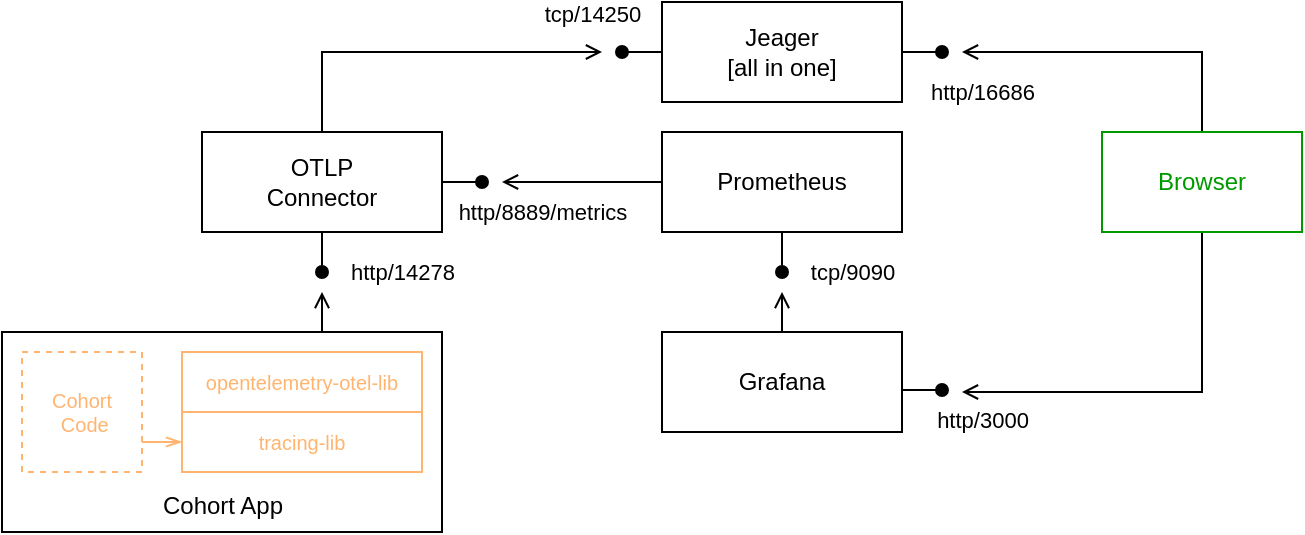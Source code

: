 <mxfile version="21.2.8" type="device">
  <diagram name="Page-1" id="8BRE97Pdl4S-WNrW0B_V">
    <mxGraphModel dx="771" dy="610" grid="1" gridSize="10" guides="1" tooltips="1" connect="1" arrows="1" fold="1" page="1" pageScale="1" pageWidth="827" pageHeight="1169" math="0" shadow="0">
      <root>
        <mxCell id="0" />
        <mxCell id="1" parent="0" />
        <mxCell id="tlz2HqcchwPi3UyJGBOk-4" style="edgeStyle=orthogonalEdgeStyle;rounded=0;orthogonalLoop=1;jettySize=auto;html=1;exitX=1;exitY=0.5;exitDx=0;exitDy=0;endArrow=oval;endFill=1;" edge="1" parent="1">
          <mxGeometry relative="1" as="geometry">
            <mxPoint x="630" y="479" as="targetPoint" />
            <mxPoint x="610" y="479" as="sourcePoint" />
          </mxGeometry>
        </mxCell>
        <mxCell id="tlz2HqcchwPi3UyJGBOk-5" value="http/3000" style="edgeLabel;html=1;align=center;verticalAlign=middle;resizable=0;points=[];" vertex="1" connectable="0" parent="tlz2HqcchwPi3UyJGBOk-4">
          <mxGeometry x="1" y="1" relative="1" as="geometry">
            <mxPoint x="20" y="16" as="offset" />
          </mxGeometry>
        </mxCell>
        <mxCell id="tlz2HqcchwPi3UyJGBOk-12" style="edgeStyle=orthogonalEdgeStyle;rounded=0;orthogonalLoop=1;jettySize=auto;html=1;exitX=0.5;exitY=0;exitDx=0;exitDy=0;endArrow=open;endFill=0;" edge="1" parent="1" source="tlz2HqcchwPi3UyJGBOk-2">
          <mxGeometry relative="1" as="geometry">
            <mxPoint x="550" y="430" as="targetPoint" />
          </mxGeometry>
        </mxCell>
        <mxCell id="tlz2HqcchwPi3UyJGBOk-2" value="Grafana" style="rounded=0;whiteSpace=wrap;html=1;" vertex="1" parent="1">
          <mxGeometry x="490" y="450" width="120" height="50" as="geometry" />
        </mxCell>
        <mxCell id="tlz2HqcchwPi3UyJGBOk-9" style="edgeStyle=orthogonalEdgeStyle;rounded=0;orthogonalLoop=1;jettySize=auto;html=1;exitX=0.5;exitY=1;exitDx=0;exitDy=0;endArrow=oval;endFill=1;" edge="1" parent="1" source="tlz2HqcchwPi3UyJGBOk-11">
          <mxGeometry relative="1" as="geometry">
            <mxPoint x="550" y="420" as="targetPoint" />
          </mxGeometry>
        </mxCell>
        <mxCell id="tlz2HqcchwPi3UyJGBOk-10" value="tcp/9090" style="edgeLabel;html=1;align=center;verticalAlign=middle;resizable=0;points=[];" vertex="1" connectable="0" parent="tlz2HqcchwPi3UyJGBOk-9">
          <mxGeometry x="1" y="1" relative="1" as="geometry">
            <mxPoint x="34" as="offset" />
          </mxGeometry>
        </mxCell>
        <mxCell id="tlz2HqcchwPi3UyJGBOk-17" style="edgeStyle=orthogonalEdgeStyle;rounded=0;orthogonalLoop=1;jettySize=auto;html=1;exitX=0;exitY=0.5;exitDx=0;exitDy=0;endArrow=open;endFill=0;" edge="1" parent="1" source="tlz2HqcchwPi3UyJGBOk-11">
          <mxGeometry relative="1" as="geometry">
            <mxPoint x="410" y="375" as="targetPoint" />
          </mxGeometry>
        </mxCell>
        <mxCell id="tlz2HqcchwPi3UyJGBOk-11" value="Prometheus" style="rounded=0;whiteSpace=wrap;html=1;" vertex="1" parent="1">
          <mxGeometry x="490" y="350" width="120" height="50" as="geometry" />
        </mxCell>
        <mxCell id="tlz2HqcchwPi3UyJGBOk-15" style="edgeStyle=orthogonalEdgeStyle;rounded=0;orthogonalLoop=1;jettySize=auto;html=1;exitX=1;exitY=0.5;exitDx=0;exitDy=0;endArrow=oval;endFill=1;" edge="1" parent="1" source="tlz2HqcchwPi3UyJGBOk-14">
          <mxGeometry relative="1" as="geometry">
            <mxPoint x="400" y="375" as="targetPoint" />
          </mxGeometry>
        </mxCell>
        <mxCell id="tlz2HqcchwPi3UyJGBOk-16" value="http/8889/metrics" style="edgeLabel;html=1;align=center;verticalAlign=middle;resizable=0;points=[];" vertex="1" connectable="0" parent="tlz2HqcchwPi3UyJGBOk-15">
          <mxGeometry x="1" y="-1" relative="1" as="geometry">
            <mxPoint x="30" y="14" as="offset" />
          </mxGeometry>
        </mxCell>
        <mxCell id="tlz2HqcchwPi3UyJGBOk-31" style="edgeStyle=orthogonalEdgeStyle;rounded=0;orthogonalLoop=1;jettySize=auto;html=1;exitX=0.5;exitY=0;exitDx=0;exitDy=0;endArrow=open;endFill=0;" edge="1" parent="1" source="tlz2HqcchwPi3UyJGBOk-14">
          <mxGeometry relative="1" as="geometry">
            <mxPoint x="460" y="310" as="targetPoint" />
            <Array as="points">
              <mxPoint x="320" y="310" />
            </Array>
          </mxGeometry>
        </mxCell>
        <mxCell id="tlz2HqcchwPi3UyJGBOk-14" value="OTLP&lt;br&gt;Connector" style="rounded=0;whiteSpace=wrap;html=1;" vertex="1" parent="1">
          <mxGeometry x="260" y="350" width="120" height="50" as="geometry" />
        </mxCell>
        <mxCell id="tlz2HqcchwPi3UyJGBOk-18" style="edgeStyle=orthogonalEdgeStyle;rounded=0;orthogonalLoop=1;jettySize=auto;html=1;exitX=0.5;exitY=1;exitDx=0;exitDy=0;endArrow=oval;endFill=1;" edge="1" parent="1" source="tlz2HqcchwPi3UyJGBOk-14">
          <mxGeometry relative="1" as="geometry">
            <mxPoint x="320" y="420" as="targetPoint" />
            <mxPoint x="390" y="385" as="sourcePoint" />
          </mxGeometry>
        </mxCell>
        <mxCell id="tlz2HqcchwPi3UyJGBOk-19" value="http/14278" style="edgeLabel;html=1;align=center;verticalAlign=middle;resizable=0;points=[];" vertex="1" connectable="0" parent="tlz2HqcchwPi3UyJGBOk-18">
          <mxGeometry x="1" y="-1" relative="1" as="geometry">
            <mxPoint x="41" as="offset" />
          </mxGeometry>
        </mxCell>
        <mxCell id="tlz2HqcchwPi3UyJGBOk-26" value="" style="group" vertex="1" connectable="0" parent="1">
          <mxGeometry x="160" y="450" width="220" height="100" as="geometry" />
        </mxCell>
        <mxCell id="tlz2HqcchwPi3UyJGBOk-27" style="edgeStyle=orthogonalEdgeStyle;rounded=0;orthogonalLoop=1;jettySize=auto;html=1;exitX=0.75;exitY=0;exitDx=0;exitDy=0;endArrow=open;endFill=0;" edge="1" parent="tlz2HqcchwPi3UyJGBOk-26" source="tlz2HqcchwPi3UyJGBOk-20">
          <mxGeometry relative="1" as="geometry">
            <mxPoint x="160" y="-20" as="targetPoint" />
          </mxGeometry>
        </mxCell>
        <mxCell id="tlz2HqcchwPi3UyJGBOk-20" value="" style="rounded=0;whiteSpace=wrap;html=1;align=right;" vertex="1" parent="tlz2HqcchwPi3UyJGBOk-26">
          <mxGeometry width="220" height="100" as="geometry" />
        </mxCell>
        <mxCell id="tlz2HqcchwPi3UyJGBOk-21" value="&lt;span style=&quot;font-weight: normal;&quot;&gt;Cohort App&lt;/span&gt;" style="text;align=center;fontStyle=1;verticalAlign=middle;spacingLeft=3;spacingRight=3;strokeColor=none;rotatable=0;points=[[0,0.5],[1,0.5]];portConstraint=eastwest;html=1;" vertex="1" parent="tlz2HqcchwPi3UyJGBOk-26">
          <mxGeometry x="10" y="74" width="200" height="26" as="geometry" />
        </mxCell>
        <mxCell id="tlz2HqcchwPi3UyJGBOk-22" value="opentelemetry-otel-lib" style="rounded=0;whiteSpace=wrap;html=1;strokeColor=#FFB570;fontColor=#FFB570;fontSize=10;" vertex="1" parent="tlz2HqcchwPi3UyJGBOk-26">
          <mxGeometry x="90" y="10" width="120" height="30" as="geometry" />
        </mxCell>
        <mxCell id="tlz2HqcchwPi3UyJGBOk-23" value="tracing-lib" style="rounded=0;whiteSpace=wrap;html=1;strokeColor=#FFB570;fontColor=#FFB570;fontSize=10;" vertex="1" parent="tlz2HqcchwPi3UyJGBOk-26">
          <mxGeometry x="90" y="40" width="120" height="30" as="geometry" />
        </mxCell>
        <mxCell id="tlz2HqcchwPi3UyJGBOk-25" style="edgeStyle=orthogonalEdgeStyle;rounded=0;orthogonalLoop=1;jettySize=auto;html=1;exitX=1;exitY=0.75;exitDx=0;exitDy=0;entryX=0;entryY=0.5;entryDx=0;entryDy=0;strokeColor=#FFB570;endArrow=openThin;endFill=0;" edge="1" parent="tlz2HqcchwPi3UyJGBOk-26" source="tlz2HqcchwPi3UyJGBOk-24" target="tlz2HqcchwPi3UyJGBOk-23">
          <mxGeometry relative="1" as="geometry" />
        </mxCell>
        <mxCell id="tlz2HqcchwPi3UyJGBOk-24" value="Cohort&lt;br&gt;&amp;nbsp;Code" style="rounded=0;whiteSpace=wrap;html=1;strokeColor=#FFB570;fontColor=#FFB570;fontSize=10;dashed=1;" vertex="1" parent="tlz2HqcchwPi3UyJGBOk-26">
          <mxGeometry x="10" y="10" width="60" height="60" as="geometry" />
        </mxCell>
        <mxCell id="tlz2HqcchwPi3UyJGBOk-29" style="edgeStyle=orthogonalEdgeStyle;rounded=0;orthogonalLoop=1;jettySize=auto;html=1;exitX=0;exitY=0.5;exitDx=0;exitDy=0;endArrow=oval;endFill=1;" edge="1" parent="1" source="tlz2HqcchwPi3UyJGBOk-28">
          <mxGeometry relative="1" as="geometry">
            <mxPoint x="470" y="310" as="targetPoint" />
          </mxGeometry>
        </mxCell>
        <mxCell id="tlz2HqcchwPi3UyJGBOk-30" value="tcp/14250" style="edgeLabel;html=1;align=center;verticalAlign=middle;resizable=0;points=[];" vertex="1" connectable="0" parent="tlz2HqcchwPi3UyJGBOk-29">
          <mxGeometry x="1" y="-1" relative="1" as="geometry">
            <mxPoint x="-15" y="-18" as="offset" />
          </mxGeometry>
        </mxCell>
        <mxCell id="tlz2HqcchwPi3UyJGBOk-32" style="edgeStyle=orthogonalEdgeStyle;rounded=0;orthogonalLoop=1;jettySize=auto;html=1;exitX=1;exitY=0.5;exitDx=0;exitDy=0;endArrow=oval;endFill=1;" edge="1" parent="1" source="tlz2HqcchwPi3UyJGBOk-28">
          <mxGeometry relative="1" as="geometry">
            <mxPoint x="630" y="310" as="targetPoint" />
          </mxGeometry>
        </mxCell>
        <mxCell id="tlz2HqcchwPi3UyJGBOk-28" value="Jeager&lt;br&gt;[all in one]" style="rounded=0;whiteSpace=wrap;html=1;" vertex="1" parent="1">
          <mxGeometry x="490" y="285" width="120" height="50" as="geometry" />
        </mxCell>
        <mxCell id="tlz2HqcchwPi3UyJGBOk-33" value="http/16686" style="edgeLabel;html=1;align=center;verticalAlign=middle;resizable=0;points=[];" vertex="1" connectable="0" parent="1">
          <mxGeometry x="650" y="330" as="geometry" />
        </mxCell>
        <mxCell id="tlz2HqcchwPi3UyJGBOk-35" style="edgeStyle=orthogonalEdgeStyle;rounded=0;orthogonalLoop=1;jettySize=auto;html=1;exitX=0.5;exitY=1;exitDx=0;exitDy=0;endArrow=open;endFill=0;" edge="1" parent="1" source="tlz2HqcchwPi3UyJGBOk-34">
          <mxGeometry relative="1" as="geometry">
            <mxPoint x="640" y="480" as="targetPoint" />
            <Array as="points">
              <mxPoint x="760" y="480" />
            </Array>
          </mxGeometry>
        </mxCell>
        <mxCell id="tlz2HqcchwPi3UyJGBOk-36" style="edgeStyle=orthogonalEdgeStyle;rounded=0;orthogonalLoop=1;jettySize=auto;html=1;exitX=0.5;exitY=0;exitDx=0;exitDy=0;endArrow=open;endFill=0;" edge="1" parent="1" source="tlz2HqcchwPi3UyJGBOk-34">
          <mxGeometry relative="1" as="geometry">
            <mxPoint x="640" y="310" as="targetPoint" />
            <Array as="points">
              <mxPoint x="760" y="310" />
            </Array>
          </mxGeometry>
        </mxCell>
        <mxCell id="tlz2HqcchwPi3UyJGBOk-34" value="Browser" style="rounded=0;whiteSpace=wrap;html=1;strokeColor=#009900;fontColor=#009900;" vertex="1" parent="1">
          <mxGeometry x="710" y="350" width="100" height="50" as="geometry" />
        </mxCell>
      </root>
    </mxGraphModel>
  </diagram>
</mxfile>
